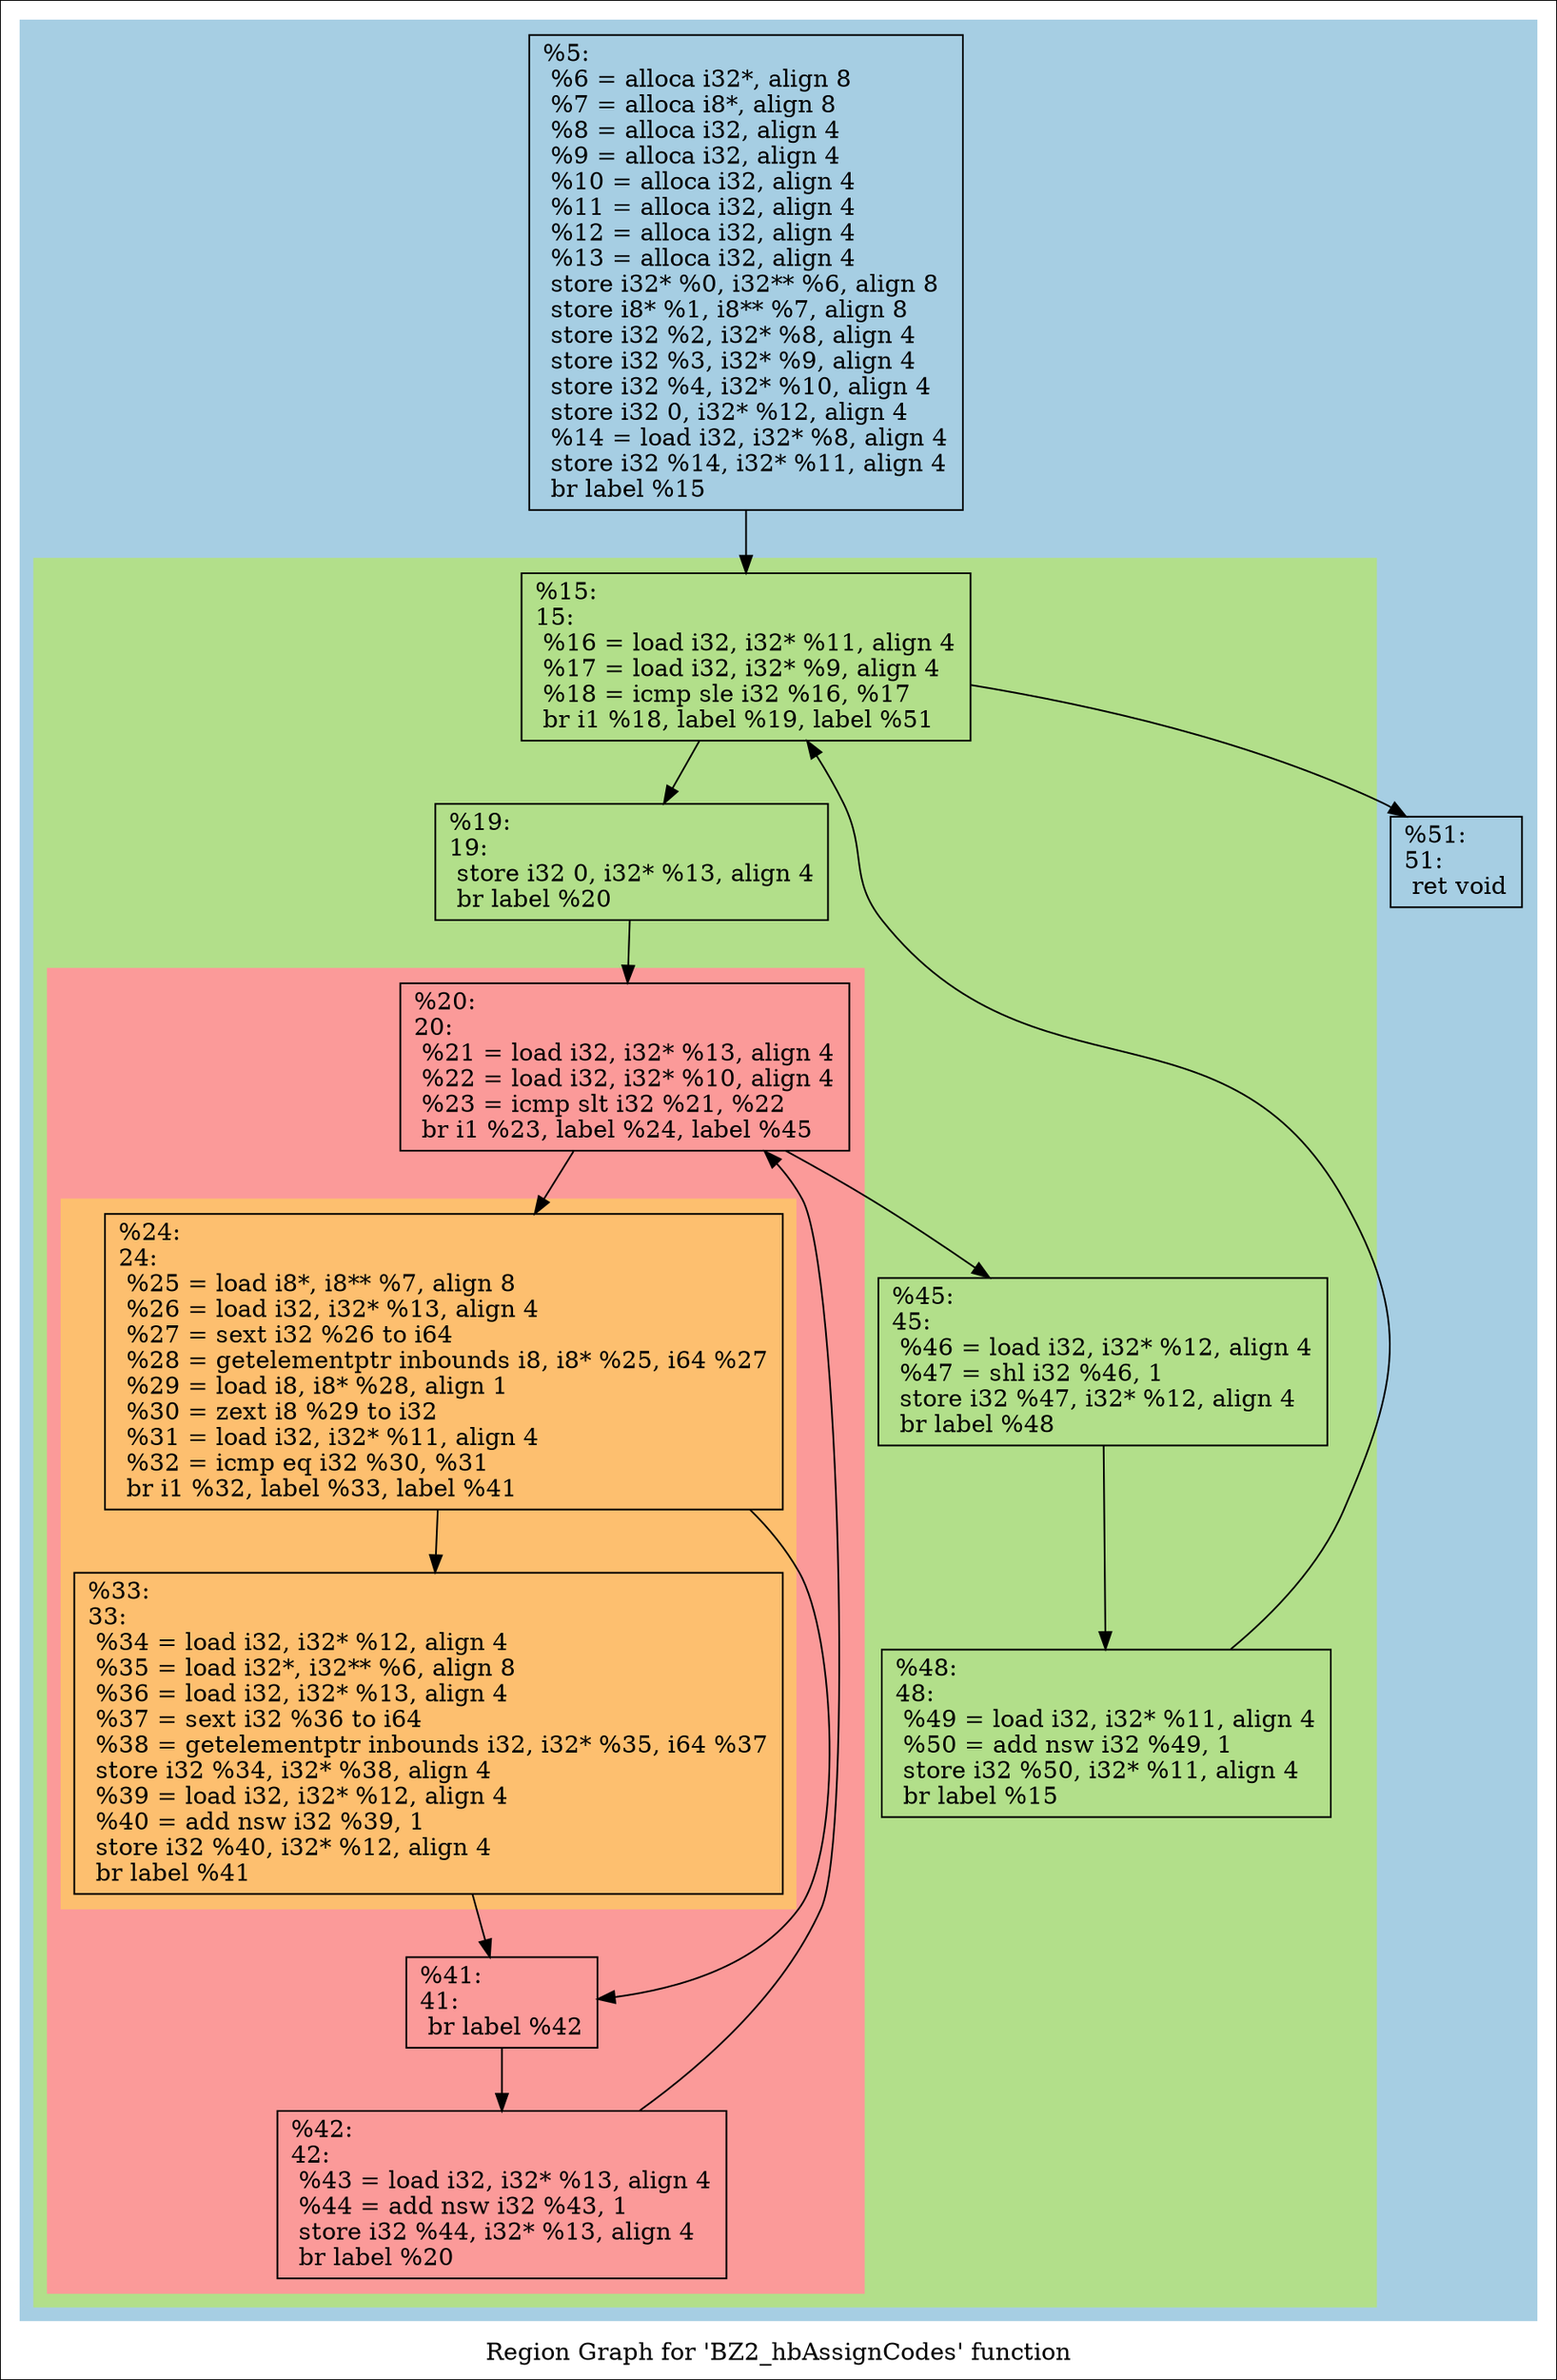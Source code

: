 digraph "Region Graph for 'BZ2_hbAssignCodes' function" {
	label="Region Graph for 'BZ2_hbAssignCodes' function";

	Node0x29fba00 [shape=record,label="{%5:\l  %6 = alloca i32*, align 8\l  %7 = alloca i8*, align 8\l  %8 = alloca i32, align 4\l  %9 = alloca i32, align 4\l  %10 = alloca i32, align 4\l  %11 = alloca i32, align 4\l  %12 = alloca i32, align 4\l  %13 = alloca i32, align 4\l  store i32* %0, i32** %6, align 8\l  store i8* %1, i8** %7, align 8\l  store i32 %2, i32* %8, align 4\l  store i32 %3, i32* %9, align 4\l  store i32 %4, i32* %10, align 4\l  store i32 0, i32* %12, align 4\l  %14 = load i32, i32* %8, align 4\l  store i32 %14, i32* %11, align 4\l  br label %15\l}"];
	Node0x29fba00 -> Node0x2b3a750;
	Node0x2b3a750 [shape=record,label="{%15:\l15:                                               \l  %16 = load i32, i32* %11, align 4\l  %17 = load i32, i32* %9, align 4\l  %18 = icmp sle i32 %16, %17\l  br i1 %18, label %19, label %51\l}"];
	Node0x2b3a750 -> Node0x2a8b4c0;
	Node0x2b3a750 -> Node0x2ac6ea0;
	Node0x2a8b4c0 [shape=record,label="{%19:\l19:                                               \l  store i32 0, i32* %13, align 4\l  br label %20\l}"];
	Node0x2a8b4c0 -> Node0x2b57850;
	Node0x2b57850 [shape=record,label="{%20:\l20:                                               \l  %21 = load i32, i32* %13, align 4\l  %22 = load i32, i32* %10, align 4\l  %23 = icmp slt i32 %21, %22\l  br i1 %23, label %24, label %45\l}"];
	Node0x2b57850 -> Node0x2ab68b0;
	Node0x2b57850 -> Node0x290ebe0;
	Node0x2ab68b0 [shape=record,label="{%24:\l24:                                               \l  %25 = load i8*, i8** %7, align 8\l  %26 = load i32, i32* %13, align 4\l  %27 = sext i32 %26 to i64\l  %28 = getelementptr inbounds i8, i8* %25, i64 %27\l  %29 = load i8, i8* %28, align 1\l  %30 = zext i8 %29 to i32\l  %31 = load i32, i32* %11, align 4\l  %32 = icmp eq i32 %30, %31\l  br i1 %32, label %33, label %41\l}"];
	Node0x2ab68b0 -> Node0x2b44120;
	Node0x2ab68b0 -> Node0x2ac36d0;
	Node0x2b44120 [shape=record,label="{%33:\l33:                                               \l  %34 = load i32, i32* %12, align 4\l  %35 = load i32*, i32** %6, align 8\l  %36 = load i32, i32* %13, align 4\l  %37 = sext i32 %36 to i64\l  %38 = getelementptr inbounds i32, i32* %35, i64 %37\l  store i32 %34, i32* %38, align 4\l  %39 = load i32, i32* %12, align 4\l  %40 = add nsw i32 %39, 1\l  store i32 %40, i32* %12, align 4\l  br label %41\l}"];
	Node0x2b44120 -> Node0x2ac36d0;
	Node0x2ac36d0 [shape=record,label="{%41:\l41:                                               \l  br label %42\l}"];
	Node0x2ac36d0 -> Node0x2ab10f0;
	Node0x2ab10f0 [shape=record,label="{%42:\l42:                                               \l  %43 = load i32, i32* %13, align 4\l  %44 = add nsw i32 %43, 1\l  store i32 %44, i32* %13, align 4\l  br label %20\l}"];
	Node0x2ab10f0 -> Node0x2b57850[constraint=false];
	Node0x290ebe0 [shape=record,label="{%45:\l45:                                               \l  %46 = load i32, i32* %12, align 4\l  %47 = shl i32 %46, 1\l  store i32 %47, i32* %12, align 4\l  br label %48\l}"];
	Node0x290ebe0 -> Node0x2a9c310;
	Node0x2a9c310 [shape=record,label="{%48:\l48:                                               \l  %49 = load i32, i32* %11, align 4\l  %50 = add nsw i32 %49, 1\l  store i32 %50, i32* %11, align 4\l  br label %15\l}"];
	Node0x2a9c310 -> Node0x2b3a750[constraint=false];
	Node0x2ac6ea0 [shape=record,label="{%51:\l51:                                               \l  ret void\l}"];
	colorscheme = "paired12"
        subgraph cluster_0x2b66920 {
          label = "";
          style = filled;
          color = 1
          subgraph cluster_0x2b8edb0 {
            label = "";
            style = filled;
            color = 3
            subgraph cluster_0x2b90a10 {
              label = "";
              style = filled;
              color = 5
              subgraph cluster_0x2b90990 {
                label = "";
                style = filled;
                color = 7
                Node0x2ab68b0;
                Node0x2b44120;
              }
              Node0x2b57850;
              Node0x2ac36d0;
              Node0x2ab10f0;
            }
            Node0x2b3a750;
            Node0x2a8b4c0;
            Node0x290ebe0;
            Node0x2a9c310;
          }
          Node0x29fba00;
          Node0x2ac6ea0;
        }
}
